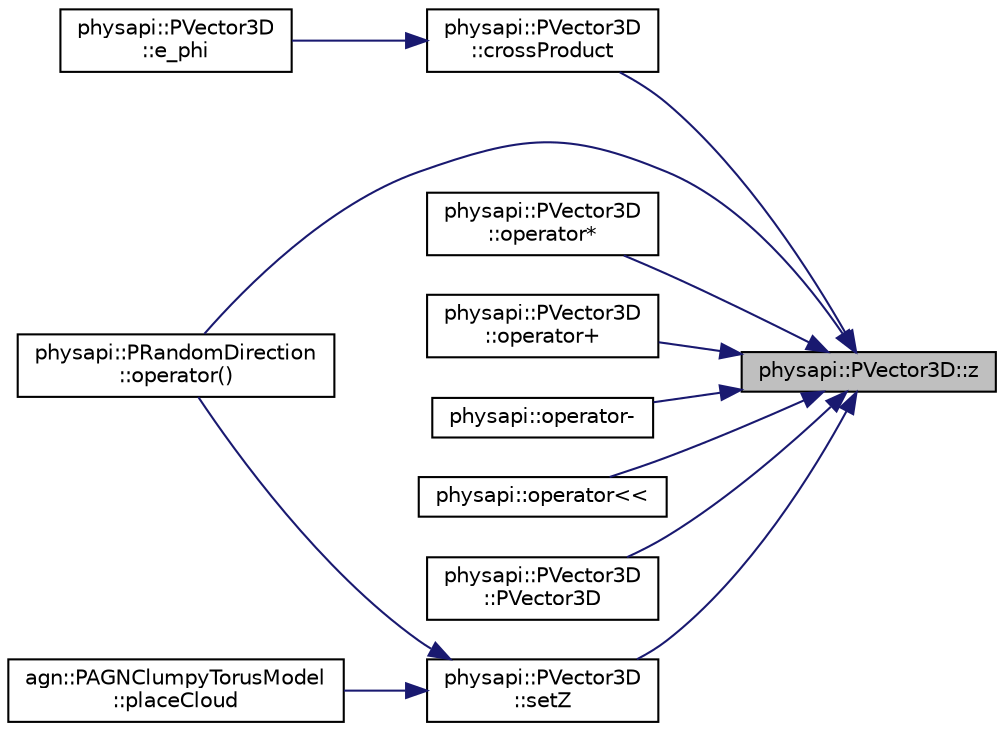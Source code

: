 digraph "physapi::PVector3D::z"
{
 // LATEX_PDF_SIZE
  edge [fontname="Helvetica",fontsize="10",labelfontname="Helvetica",labelfontsize="10"];
  node [fontname="Helvetica",fontsize="10",shape=record];
  rankdir="RL";
  Node1 [label="physapi::PVector3D::z",height=0.2,width=0.4,color="black", fillcolor="grey75", style="filled", fontcolor="black",tooltip="Get the z coordinate."];
  Node1 -> Node2 [dir="back",color="midnightblue",fontsize="10",style="solid",fontname="Helvetica"];
  Node2 [label="physapi::PVector3D\l::crossProduct",height=0.2,width=0.4,color="black", fillcolor="white", style="filled",URL="$classphysapi_1_1_p_vector3_d.html#ab44b6cd32c827e03b162f57532365b3c",tooltip="Calculates the cross product of two 3d vectors."];
  Node2 -> Node3 [dir="back",color="midnightblue",fontsize="10",style="solid",fontname="Helvetica"];
  Node3 [label="physapi::PVector3D\l::e_phi",height=0.2,width=0.4,color="black", fillcolor="white", style="filled",URL="$classphysapi_1_1_p_vector3_d.html#a37b00ddee4484f5eae447a0e8d4c2a39",tooltip="Get the  basis vector in cartesian coordinates."];
  Node1 -> Node4 [dir="back",color="midnightblue",fontsize="10",style="solid",fontname="Helvetica"];
  Node4 [label="physapi::PRandomDirection\l::operator()",height=0.2,width=0.4,color="black", fillcolor="white", style="filled",URL="$classphysapi_1_1_p_random_direction.html#adedc6ed68e15bd13cab8bf482267f6ee",tooltip="Set a random direction to a 3d vector."];
  Node1 -> Node5 [dir="back",color="midnightblue",fontsize="10",style="solid",fontname="Helvetica"];
  Node5 [label="physapi::PVector3D\l::operator*",height=0.2,width=0.4,color="black", fillcolor="white", style="filled",URL="$classphysapi_1_1_p_vector3_d.html#acf5dd4969c9cb448f983f69a197dbcb3",tooltip="Vector multiplication of 3D-vectors."];
  Node1 -> Node6 [dir="back",color="midnightblue",fontsize="10",style="solid",fontname="Helvetica"];
  Node6 [label="physapi::PVector3D\l::operator+",height=0.2,width=0.4,color="black", fillcolor="white", style="filled",URL="$classphysapi_1_1_p_vector3_d.html#ae33054e739d01d247ac487471fd9d5a4",tooltip="Addition of 3D-vectors."];
  Node1 -> Node7 [dir="back",color="midnightblue",fontsize="10",style="solid",fontname="Helvetica"];
  Node7 [label="physapi::operator-",height=0.2,width=0.4,color="black", fillcolor="white", style="filled",URL="$namespacephysapi.html#a4be8e74821b65cf16a5f29a0513db530",tooltip=" "];
  Node1 -> Node8 [dir="back",color="midnightblue",fontsize="10",style="solid",fontname="Helvetica"];
  Node8 [label="physapi::operator\<\<",height=0.2,width=0.4,color="black", fillcolor="white", style="filled",URL="$namespacephysapi.html#a53ec1be07c7eb9d9a7bec2a886a7e3bb",tooltip=" "];
  Node1 -> Node9 [dir="back",color="midnightblue",fontsize="10",style="solid",fontname="Helvetica"];
  Node9 [label="physapi::PVector3D\l::PVector3D",height=0.2,width=0.4,color="black", fillcolor="white", style="filled",URL="$classphysapi_1_1_p_vector3_d.html#aef496c46c06dd28fe31f89fa71dc263c",tooltip="Construct a new 3D vector from a 2D vector and the z coordinate."];
  Node1 -> Node10 [dir="back",color="midnightblue",fontsize="10",style="solid",fontname="Helvetica"];
  Node10 [label="physapi::PVector3D\l::setZ",height=0.2,width=0.4,color="black", fillcolor="white", style="filled",URL="$classphysapi_1_1_p_vector3_d.html#a846389480e87307d2ed4ec18aa725b98",tooltip="Set a new z coordinate."];
  Node10 -> Node4 [dir="back",color="midnightblue",fontsize="10",style="solid",fontname="Helvetica"];
  Node10 -> Node11 [dir="back",color="midnightblue",fontsize="10",style="solid",fontname="Helvetica"];
  Node11 [label="agn::PAGNClumpyTorusModel\l::placeCloud",height=0.2,width=0.4,color="black", fillcolor="white", style="filled",URL="$classagn_1_1_p_a_g_n_clumpy_torus_model.html#a2d05a0ec848baf944d0eba2939593911",tooltip=" "];
}

